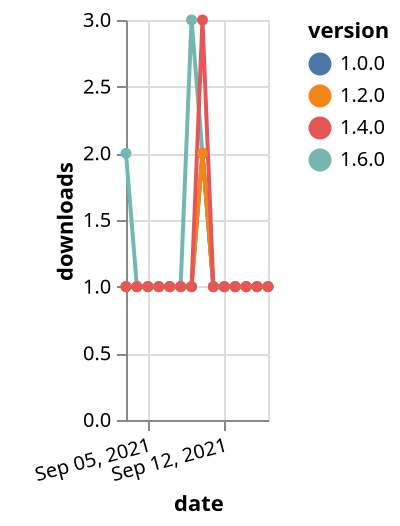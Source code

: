 {"$schema": "https://vega.github.io/schema/vega-lite/v5.json", "description": "A simple bar chart with embedded data.", "data": {"values": [{"date": "2021-09-03", "total": 125, "delta": 2, "version": "1.6.0"}, {"date": "2021-09-04", "total": 126, "delta": 1, "version": "1.6.0"}, {"date": "2021-09-05", "total": 127, "delta": 1, "version": "1.6.0"}, {"date": "2021-09-06", "total": 128, "delta": 1, "version": "1.6.0"}, {"date": "2021-09-07", "total": 129, "delta": 1, "version": "1.6.0"}, {"date": "2021-09-08", "total": 130, "delta": 1, "version": "1.6.0"}, {"date": "2021-09-09", "total": 133, "delta": 3, "version": "1.6.0"}, {"date": "2021-09-10", "total": 135, "delta": 2, "version": "1.6.0"}, {"date": "2021-09-11", "total": 136, "delta": 1, "version": "1.6.0"}, {"date": "2021-09-12", "total": 137, "delta": 1, "version": "1.6.0"}, {"date": "2021-09-13", "total": 138, "delta": 1, "version": "1.6.0"}, {"date": "2021-09-14", "total": 139, "delta": 1, "version": "1.6.0"}, {"date": "2021-09-15", "total": 140, "delta": 1, "version": "1.6.0"}, {"date": "2021-09-16", "total": 141, "delta": 1, "version": "1.6.0"}, {"date": "2021-09-03", "total": 196, "delta": 1, "version": "1.0.0"}, {"date": "2021-09-04", "total": 197, "delta": 1, "version": "1.0.0"}, {"date": "2021-09-05", "total": 198, "delta": 1, "version": "1.0.0"}, {"date": "2021-09-06", "total": 199, "delta": 1, "version": "1.0.0"}, {"date": "2021-09-07", "total": 200, "delta": 1, "version": "1.0.0"}, {"date": "2021-09-08", "total": 201, "delta": 1, "version": "1.0.0"}, {"date": "2021-09-09", "total": 202, "delta": 1, "version": "1.0.0"}, {"date": "2021-09-10", "total": 204, "delta": 2, "version": "1.0.0"}, {"date": "2021-09-11", "total": 205, "delta": 1, "version": "1.0.0"}, {"date": "2021-09-12", "total": 206, "delta": 1, "version": "1.0.0"}, {"date": "2021-09-13", "total": 207, "delta": 1, "version": "1.0.0"}, {"date": "2021-09-14", "total": 208, "delta": 1, "version": "1.0.0"}, {"date": "2021-09-15", "total": 209, "delta": 1, "version": "1.0.0"}, {"date": "2021-09-16", "total": 210, "delta": 1, "version": "1.0.0"}, {"date": "2021-09-03", "total": 177, "delta": 1, "version": "1.2.0"}, {"date": "2021-09-04", "total": 178, "delta": 1, "version": "1.2.0"}, {"date": "2021-09-05", "total": 179, "delta": 1, "version": "1.2.0"}, {"date": "2021-09-06", "total": 180, "delta": 1, "version": "1.2.0"}, {"date": "2021-09-07", "total": 181, "delta": 1, "version": "1.2.0"}, {"date": "2021-09-08", "total": 182, "delta": 1, "version": "1.2.0"}, {"date": "2021-09-09", "total": 183, "delta": 1, "version": "1.2.0"}, {"date": "2021-09-10", "total": 185, "delta": 2, "version": "1.2.0"}, {"date": "2021-09-11", "total": 186, "delta": 1, "version": "1.2.0"}, {"date": "2021-09-12", "total": 187, "delta": 1, "version": "1.2.0"}, {"date": "2021-09-13", "total": 188, "delta": 1, "version": "1.2.0"}, {"date": "2021-09-14", "total": 189, "delta": 1, "version": "1.2.0"}, {"date": "2021-09-15", "total": 190, "delta": 1, "version": "1.2.0"}, {"date": "2021-09-16", "total": 191, "delta": 1, "version": "1.2.0"}, {"date": "2021-09-03", "total": 201, "delta": 1, "version": "1.4.0"}, {"date": "2021-09-04", "total": 202, "delta": 1, "version": "1.4.0"}, {"date": "2021-09-05", "total": 203, "delta": 1, "version": "1.4.0"}, {"date": "2021-09-06", "total": 204, "delta": 1, "version": "1.4.0"}, {"date": "2021-09-07", "total": 205, "delta": 1, "version": "1.4.0"}, {"date": "2021-09-08", "total": 206, "delta": 1, "version": "1.4.0"}, {"date": "2021-09-09", "total": 207, "delta": 1, "version": "1.4.0"}, {"date": "2021-09-10", "total": 210, "delta": 3, "version": "1.4.0"}, {"date": "2021-09-11", "total": 211, "delta": 1, "version": "1.4.0"}, {"date": "2021-09-12", "total": 212, "delta": 1, "version": "1.4.0"}, {"date": "2021-09-13", "total": 213, "delta": 1, "version": "1.4.0"}, {"date": "2021-09-14", "total": 214, "delta": 1, "version": "1.4.0"}, {"date": "2021-09-15", "total": 215, "delta": 1, "version": "1.4.0"}, {"date": "2021-09-16", "total": 216, "delta": 1, "version": "1.4.0"}]}, "width": "container", "mark": {"type": "line", "point": {"filled": true}}, "encoding": {"x": {"field": "date", "type": "temporal", "timeUnit": "yearmonthdate", "title": "date", "axis": {"labelAngle": -15}}, "y": {"field": "delta", "type": "quantitative", "title": "downloads"}, "color": {"field": "version", "type": "nominal"}, "tooltip": {"field": "delta"}}}